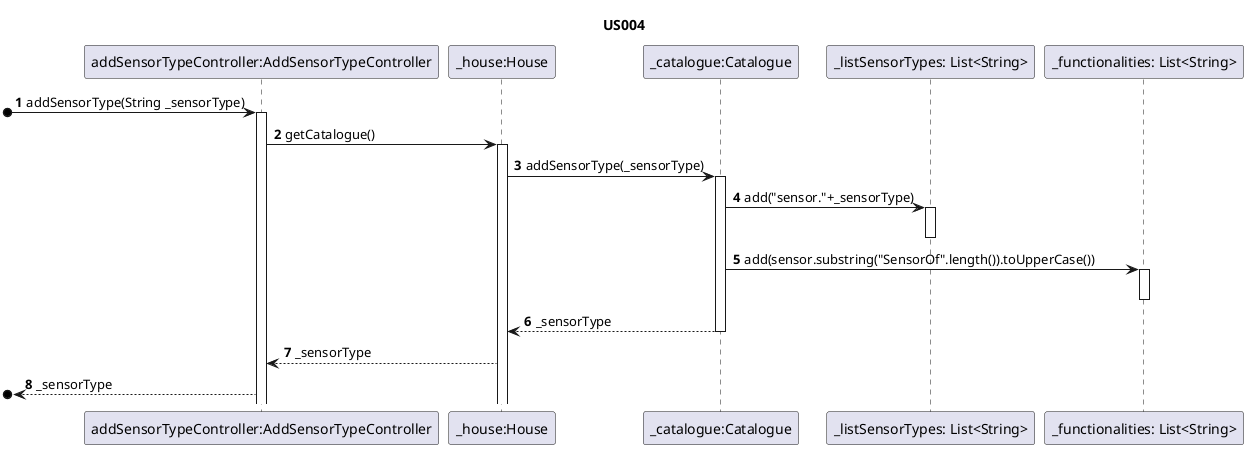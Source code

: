 @startuml
'https://plantuml.com/sequence-diagram

autonumber

title US004

/'
As an Administrator, I want to define a sensor type. S1
'/

Participant "addSensorTypeController:AddSensorTypeController" as C
Participant "_house:House" as H
Participant "_catalogue:Catalogue" as CAT
Participant "_listSensorTypes: List<String>" as LST
Participant "_functionalities: List<String>" as LF

[o->C : addSensorType(String _sensorType)
activate C
C->H : getCatalogue()
activate H
H->CAT: addSensorType(_sensorType)
activate CAT
CAT->LST: add("sensor."+_sensorType)
activate LST
deactivate LST
CAT->LF: add(sensor.substring("SensorOf".length()).toUpperCase())
activate LF
deactivate LF
CAT-->H : _sensorType
deactivate CAT
H-->C : _sensorType
[o<--C: _sensorType





@enduml